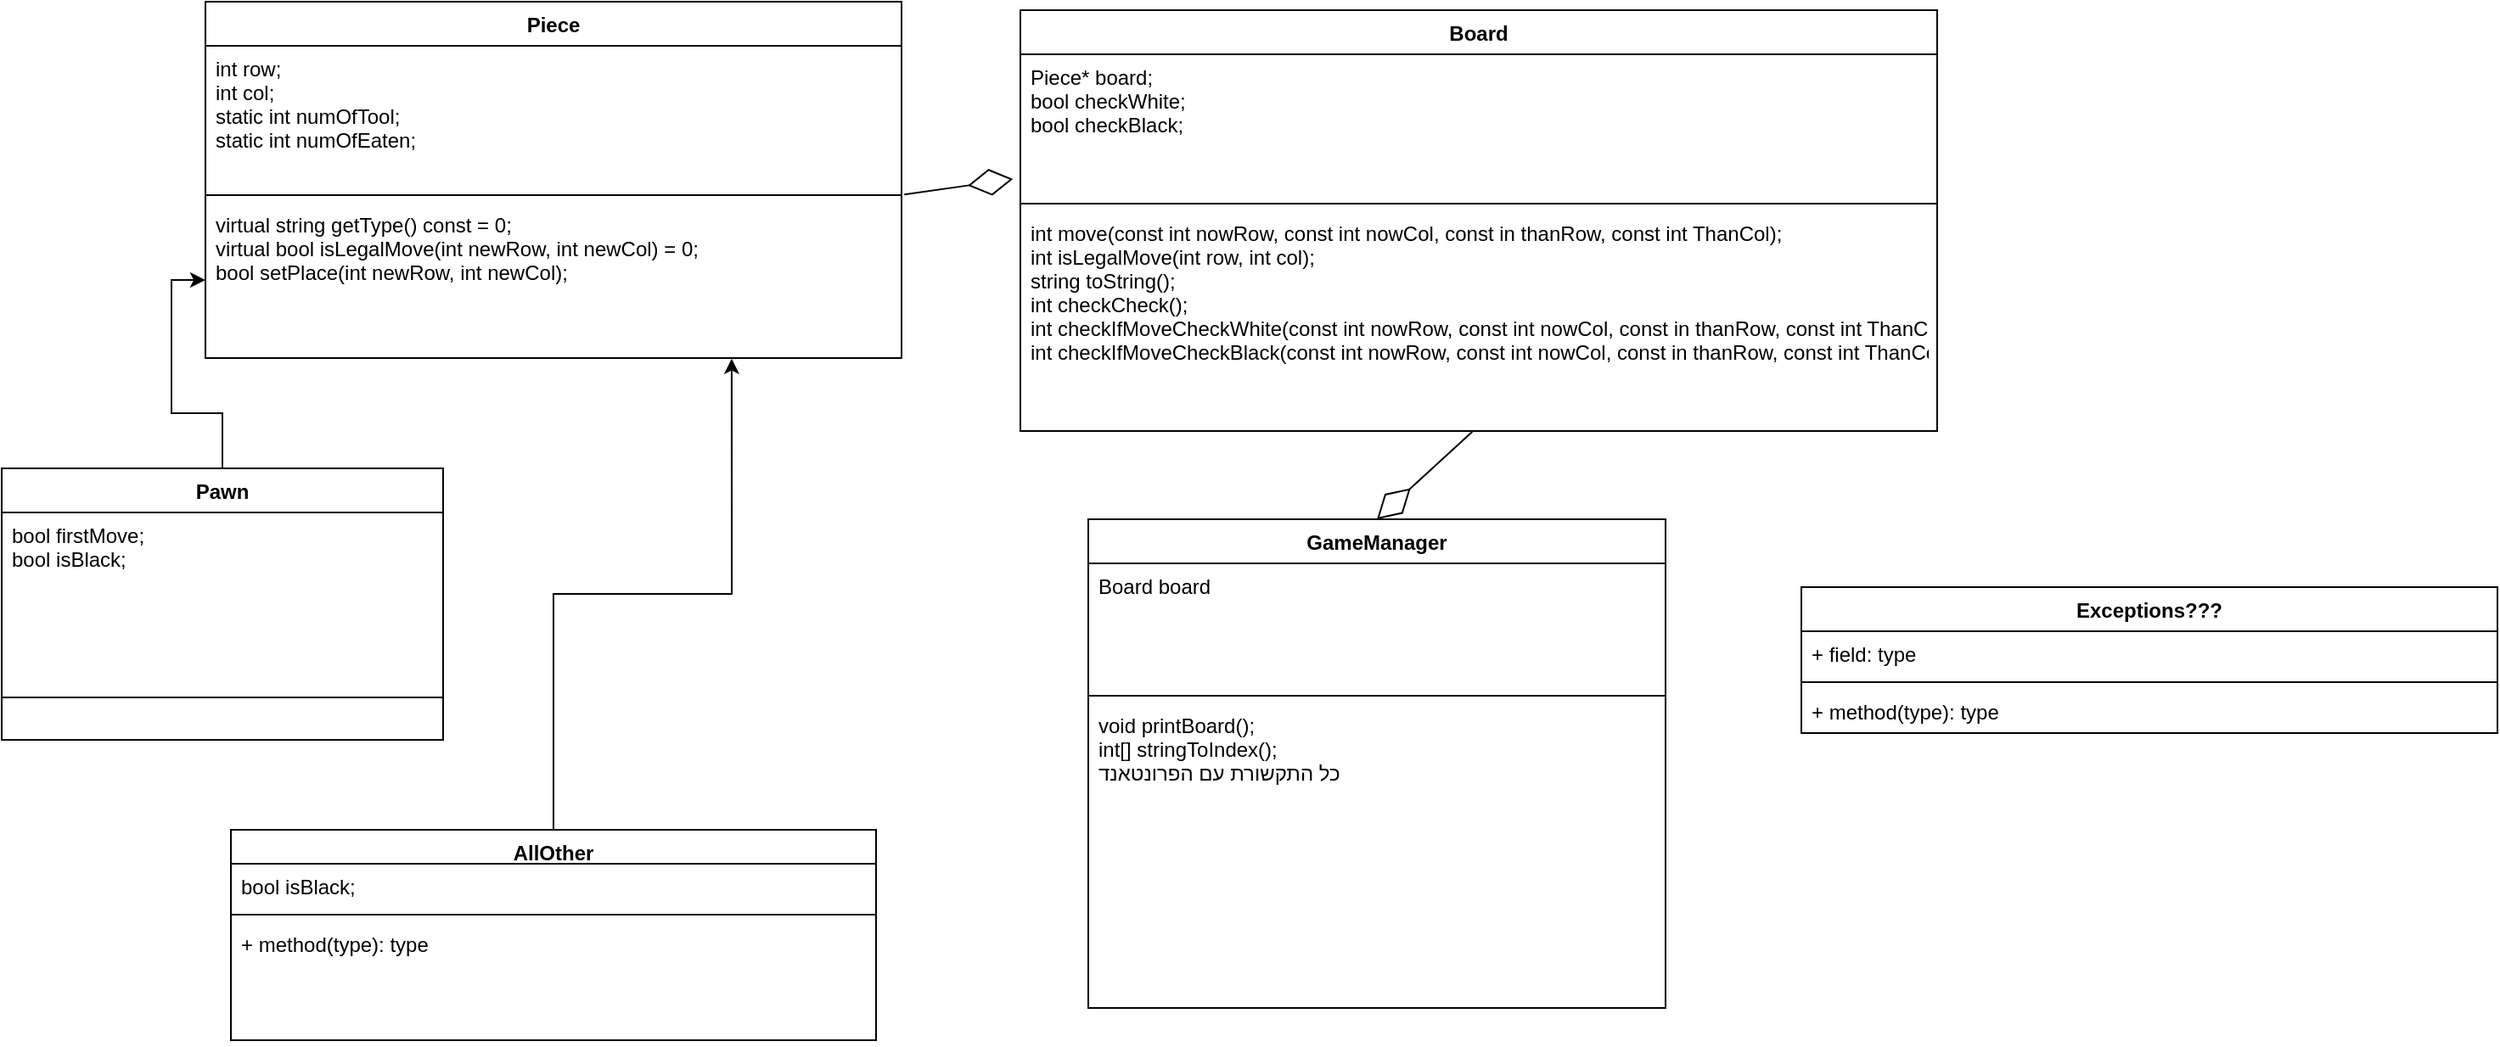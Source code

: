 <mxfile version="20.7.4" type="device"><diagram id="367Nb4GtV3OIixj5Lgpa" name="‫עמוד-1‬"><mxGraphModel dx="2022" dy="663" grid="1" gridSize="10" guides="1" tooltips="1" connect="1" arrows="1" fold="1" page="1" pageScale="1" pageWidth="827" pageHeight="1169" math="0" shadow="0"><root><mxCell id="0"/><mxCell id="1" parent="0"/><mxCell id="C_5T_qKc0WhMexdFeoN3-1" value="Piece" style="swimlane;fontStyle=1;align=center;verticalAlign=top;childLayout=stackLayout;horizontal=1;startSize=26;horizontalStack=0;resizeParent=1;resizeParentMax=0;resizeLast=0;collapsible=1;marginBottom=0;" vertex="1" parent="1"><mxGeometry x="110" y="35" width="410" height="210" as="geometry"/></mxCell><mxCell id="C_5T_qKc0WhMexdFeoN3-2" value="int row;&#10;int col;&#10;static int numOfTool;&#10;static int numOfEaten;&#10;" style="text;strokeColor=none;fillColor=none;align=left;verticalAlign=top;spacingLeft=4;spacingRight=4;overflow=hidden;rotatable=0;points=[[0,0.5],[1,0.5]];portConstraint=eastwest;" vertex="1" parent="C_5T_qKc0WhMexdFeoN3-1"><mxGeometry y="26" width="410" height="84" as="geometry"/></mxCell><mxCell id="C_5T_qKc0WhMexdFeoN3-3" value="" style="line;strokeWidth=1;fillColor=none;align=left;verticalAlign=middle;spacingTop=-1;spacingLeft=3;spacingRight=3;rotatable=0;labelPosition=right;points=[];portConstraint=eastwest;strokeColor=inherit;" vertex="1" parent="C_5T_qKc0WhMexdFeoN3-1"><mxGeometry y="110" width="410" height="8" as="geometry"/></mxCell><mxCell id="C_5T_qKc0WhMexdFeoN3-4" value="virtual string getType() const = 0;&#10;virtual bool isLegalMove(int newRow, int newCol) = 0;&#10;bool setPlace(int newRow, int newCol);&#10;&#10;&#10;" style="text;strokeColor=none;fillColor=none;align=left;verticalAlign=top;spacingLeft=4;spacingRight=4;overflow=hidden;rotatable=0;points=[[0,0.5],[1,0.5]];portConstraint=eastwest;" vertex="1" parent="C_5T_qKc0WhMexdFeoN3-1"><mxGeometry y="118" width="410" height="92" as="geometry"/></mxCell><mxCell id="C_5T_qKc0WhMexdFeoN3-5" value="Board" style="swimlane;fontStyle=1;align=center;verticalAlign=top;childLayout=stackLayout;horizontal=1;startSize=26;horizontalStack=0;resizeParent=1;resizeParentMax=0;resizeLast=0;collapsible=1;marginBottom=0;" vertex="1" parent="1"><mxGeometry x="590" y="40" width="540" height="248" as="geometry"/></mxCell><mxCell id="C_5T_qKc0WhMexdFeoN3-6" value="Piece* board;&#10;bool checkWhite;&#10;bool checkBlack;&#10;" style="text;strokeColor=none;fillColor=none;align=left;verticalAlign=top;spacingLeft=4;spacingRight=4;overflow=hidden;rotatable=0;points=[[0,0.5],[1,0.5]];portConstraint=eastwest;" vertex="1" parent="C_5T_qKc0WhMexdFeoN3-5"><mxGeometry y="26" width="540" height="84" as="geometry"/></mxCell><mxCell id="C_5T_qKc0WhMexdFeoN3-7" value="" style="line;strokeWidth=1;fillColor=none;align=left;verticalAlign=middle;spacingTop=-1;spacingLeft=3;spacingRight=3;rotatable=0;labelPosition=right;points=[];portConstraint=eastwest;strokeColor=inherit;" vertex="1" parent="C_5T_qKc0WhMexdFeoN3-5"><mxGeometry y="110" width="540" height="8" as="geometry"/></mxCell><mxCell id="C_5T_qKc0WhMexdFeoN3-8" value="int move(const int nowRow, const int nowCol, const in thanRow, const int ThanCol);&#10;int isLegalMove(int row, int col);&#10;string toString();&#10;int checkCheck();&#10;int checkIfMoveCheckWhite(const int nowRow, const int nowCol, const in thanRow, const int ThanCol);&#10;int checkIfMoveCheckBlack(const int nowRow, const int nowCol, const in thanRow, const int ThanCol);&#10;&#10;&#10;&#10;&#10;&#10;&#10;&#10; " style="text;strokeColor=none;fillColor=none;align=left;verticalAlign=top;spacingLeft=4;spacingRight=4;overflow=hidden;rotatable=0;points=[[0,0.5],[1,0.5]];portConstraint=eastwest;" vertex="1" parent="C_5T_qKc0WhMexdFeoN3-5"><mxGeometry y="118" width="540" height="130" as="geometry"/></mxCell><mxCell id="C_5T_qKc0WhMexdFeoN3-11" value="" style="endArrow=diamondThin;endFill=0;endSize=24;html=1;rounded=0;entryX=-0.008;entryY=0.875;entryDx=0;entryDy=0;entryPerimeter=0;exitX=1.004;exitY=-0.047;exitDx=0;exitDy=0;exitPerimeter=0;" edge="1" parent="1" source="C_5T_qKc0WhMexdFeoN3-4" target="C_5T_qKc0WhMexdFeoN3-6"><mxGeometry width="160" relative="1" as="geometry"><mxPoint x="440" y="120" as="sourcePoint"/><mxPoint x="600" y="120" as="targetPoint"/></mxGeometry></mxCell><mxCell id="C_5T_qKc0WhMexdFeoN3-19" style="edgeStyle=orthogonalEdgeStyle;rounded=0;orthogonalLoop=1;jettySize=auto;html=1;entryX=0.756;entryY=1.004;entryDx=0;entryDy=0;entryPerimeter=0;" edge="1" parent="1" source="C_5T_qKc0WhMexdFeoN3-12" target="C_5T_qKc0WhMexdFeoN3-4"><mxGeometry relative="1" as="geometry"/></mxCell><mxCell id="C_5T_qKc0WhMexdFeoN3-12" value="AllOther&#10;" style="swimlane;fontStyle=1;align=center;verticalAlign=top;childLayout=stackLayout;horizontal=1;startSize=20;horizontalStack=0;resizeParent=1;resizeParentMax=0;resizeLast=0;collapsible=1;marginBottom=0;" vertex="1" parent="1"><mxGeometry x="125" y="523" width="380" height="124" as="geometry"/></mxCell><mxCell id="C_5T_qKc0WhMexdFeoN3-13" value="bool isBlack;" style="text;strokeColor=none;fillColor=none;align=left;verticalAlign=top;spacingLeft=4;spacingRight=4;overflow=hidden;rotatable=0;points=[[0,0.5],[1,0.5]];portConstraint=eastwest;" vertex="1" parent="C_5T_qKc0WhMexdFeoN3-12"><mxGeometry y="20" width="380" height="26" as="geometry"/></mxCell><mxCell id="C_5T_qKc0WhMexdFeoN3-14" value="" style="line;strokeWidth=1;fillColor=none;align=left;verticalAlign=middle;spacingTop=-1;spacingLeft=3;spacingRight=3;rotatable=0;labelPosition=right;points=[];portConstraint=eastwest;strokeColor=inherit;" vertex="1" parent="C_5T_qKc0WhMexdFeoN3-12"><mxGeometry y="46" width="380" height="8" as="geometry"/></mxCell><mxCell id="C_5T_qKc0WhMexdFeoN3-15" value="+ method(type): type" style="text;strokeColor=none;fillColor=none;align=left;verticalAlign=top;spacingLeft=4;spacingRight=4;overflow=hidden;rotatable=0;points=[[0,0.5],[1,0.5]];portConstraint=eastwest;" vertex="1" parent="C_5T_qKc0WhMexdFeoN3-12"><mxGeometry y="54" width="380" height="70" as="geometry"/></mxCell><mxCell id="C_5T_qKc0WhMexdFeoN3-25" style="edgeStyle=orthogonalEdgeStyle;rounded=0;orthogonalLoop=1;jettySize=auto;html=1;entryX=0;entryY=0.5;entryDx=0;entryDy=0;" edge="1" parent="1" source="C_5T_qKc0WhMexdFeoN3-21" target="C_5T_qKc0WhMexdFeoN3-4"><mxGeometry relative="1" as="geometry"/></mxCell><mxCell id="C_5T_qKc0WhMexdFeoN3-21" value="Pawn" style="swimlane;fontStyle=1;align=center;verticalAlign=top;childLayout=stackLayout;horizontal=1;startSize=26;horizontalStack=0;resizeParent=1;resizeParentMax=0;resizeLast=0;collapsible=1;marginBottom=0;" vertex="1" parent="1"><mxGeometry x="-10" y="310" width="260" height="160" as="geometry"/></mxCell><mxCell id="C_5T_qKc0WhMexdFeoN3-22" value="bool firstMove;&#10;bool isBlack;" style="text;strokeColor=none;fillColor=none;align=left;verticalAlign=top;spacingLeft=4;spacingRight=4;overflow=hidden;rotatable=0;points=[[0,0.5],[1,0.5]];portConstraint=eastwest;" vertex="1" parent="C_5T_qKc0WhMexdFeoN3-21"><mxGeometry y="26" width="260" height="84" as="geometry"/></mxCell><mxCell id="C_5T_qKc0WhMexdFeoN3-23" value="" style="line;strokeWidth=1;fillColor=none;align=left;verticalAlign=middle;spacingTop=-1;spacingLeft=3;spacingRight=3;rotatable=0;labelPosition=right;points=[];portConstraint=eastwest;strokeColor=inherit;" vertex="1" parent="C_5T_qKc0WhMexdFeoN3-21"><mxGeometry y="110" width="260" height="50" as="geometry"/></mxCell><mxCell id="C_5T_qKc0WhMexdFeoN3-26" value="GameManager" style="swimlane;fontStyle=1;align=center;verticalAlign=top;childLayout=stackLayout;horizontal=1;startSize=26;horizontalStack=0;resizeParent=1;resizeParentMax=0;resizeLast=0;collapsible=1;marginBottom=0;" vertex="1" parent="1"><mxGeometry x="630" y="340" width="340" height="288" as="geometry"/></mxCell><mxCell id="C_5T_qKc0WhMexdFeoN3-27" value="Board board" style="text;strokeColor=none;fillColor=none;align=left;verticalAlign=top;spacingLeft=4;spacingRight=4;overflow=hidden;rotatable=0;points=[[0,0.5],[1,0.5]];portConstraint=eastwest;" vertex="1" parent="C_5T_qKc0WhMexdFeoN3-26"><mxGeometry y="26" width="340" height="74" as="geometry"/></mxCell><mxCell id="C_5T_qKc0WhMexdFeoN3-28" value="" style="line;strokeWidth=1;fillColor=none;align=left;verticalAlign=middle;spacingTop=-1;spacingLeft=3;spacingRight=3;rotatable=0;labelPosition=right;points=[];portConstraint=eastwest;strokeColor=inherit;" vertex="1" parent="C_5T_qKc0WhMexdFeoN3-26"><mxGeometry y="100" width="340" height="8" as="geometry"/></mxCell><mxCell id="C_5T_qKc0WhMexdFeoN3-29" value="void printBoard();&#10;int[] stringToIndex();&#10;כל התקשורת עם הפרונטאנד" style="text;strokeColor=none;fillColor=none;align=left;verticalAlign=top;spacingLeft=4;spacingRight=4;overflow=hidden;rotatable=0;points=[[0,0.5],[1,0.5]];portConstraint=eastwest;" vertex="1" parent="C_5T_qKc0WhMexdFeoN3-26"><mxGeometry y="108" width="340" height="180" as="geometry"/></mxCell><mxCell id="C_5T_qKc0WhMexdFeoN3-32" value="" style="endArrow=diamondThin;endFill=0;endSize=24;html=1;rounded=0;entryX=0.5;entryY=0;entryDx=0;entryDy=0;exitX=0.493;exitY=1.003;exitDx=0;exitDy=0;exitPerimeter=0;" edge="1" parent="1" source="C_5T_qKc0WhMexdFeoN3-8" target="C_5T_qKc0WhMexdFeoN3-26"><mxGeometry width="160" relative="1" as="geometry"><mxPoint x="820" y="240" as="sourcePoint"/><mxPoint x="980" y="240" as="targetPoint"/></mxGeometry></mxCell><mxCell id="C_5T_qKc0WhMexdFeoN3-34" value="Exceptions???&#10;" style="swimlane;fontStyle=1;align=center;verticalAlign=top;childLayout=stackLayout;horizontal=1;startSize=26;horizontalStack=0;resizeParent=1;resizeParentMax=0;resizeLast=0;collapsible=1;marginBottom=0;" vertex="1" parent="1"><mxGeometry x="1050" y="380" width="410" height="86" as="geometry"/></mxCell><mxCell id="C_5T_qKc0WhMexdFeoN3-35" value="+ field: type" style="text;strokeColor=none;fillColor=none;align=left;verticalAlign=top;spacingLeft=4;spacingRight=4;overflow=hidden;rotatable=0;points=[[0,0.5],[1,0.5]];portConstraint=eastwest;" vertex="1" parent="C_5T_qKc0WhMexdFeoN3-34"><mxGeometry y="26" width="410" height="26" as="geometry"/></mxCell><mxCell id="C_5T_qKc0WhMexdFeoN3-36" value="" style="line;strokeWidth=1;fillColor=none;align=left;verticalAlign=middle;spacingTop=-1;spacingLeft=3;spacingRight=3;rotatable=0;labelPosition=right;points=[];portConstraint=eastwest;strokeColor=inherit;" vertex="1" parent="C_5T_qKc0WhMexdFeoN3-34"><mxGeometry y="52" width="410" height="8" as="geometry"/></mxCell><mxCell id="C_5T_qKc0WhMexdFeoN3-37" value="+ method(type): type" style="text;strokeColor=none;fillColor=none;align=left;verticalAlign=top;spacingLeft=4;spacingRight=4;overflow=hidden;rotatable=0;points=[[0,0.5],[1,0.5]];portConstraint=eastwest;" vertex="1" parent="C_5T_qKc0WhMexdFeoN3-34"><mxGeometry y="60" width="410" height="26" as="geometry"/></mxCell></root></mxGraphModel></diagram></mxfile>